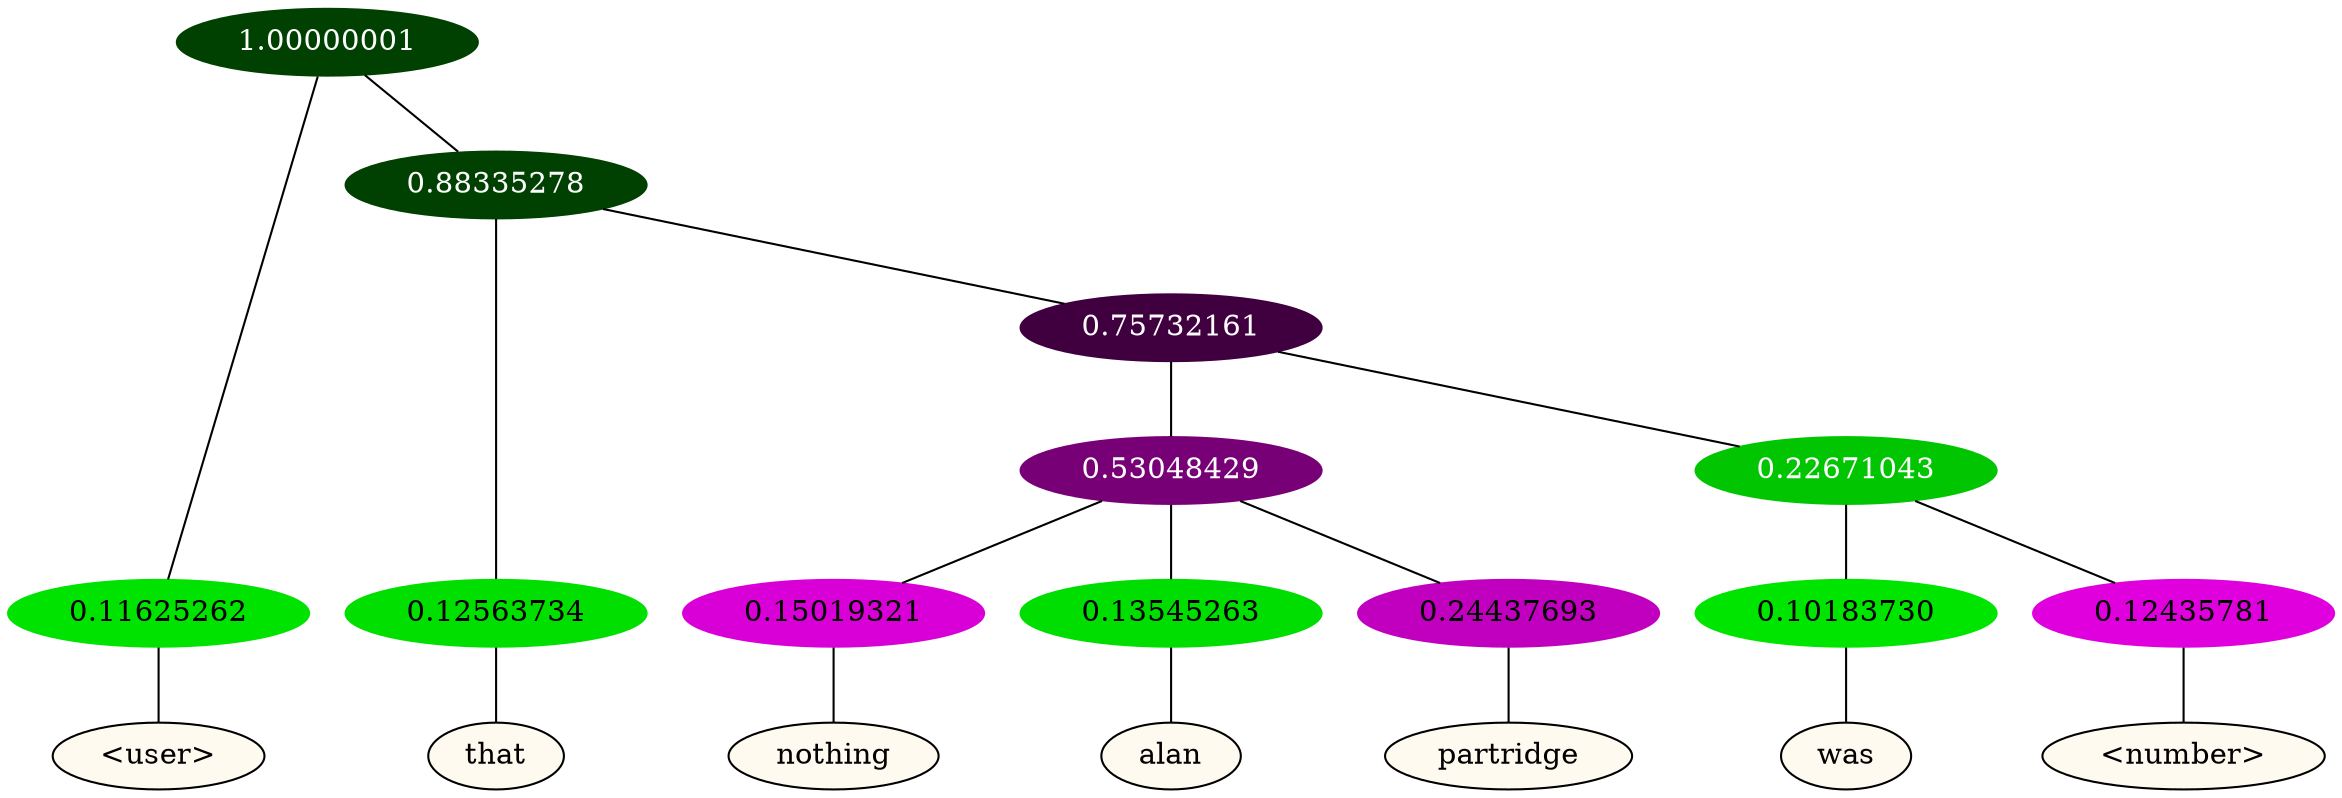 graph {
	node [format=png height=0.15 nodesep=0.001 ordering=out overlap=prism overlap_scaling=0.01 ranksep=0.001 ratio=0.2 style=filled width=0.15]
	{
		rank=same
		a_w_1 [label="\<user\>" color=black fillcolor=floralwhite style="filled,solid"]
		a_w_3 [label=that color=black fillcolor=floralwhite style="filled,solid"]
		a_w_7 [label=nothing color=black fillcolor=floralwhite style="filled,solid"]
		a_w_8 [label=alan color=black fillcolor=floralwhite style="filled,solid"]
		a_w_9 [label=partridge color=black fillcolor=floralwhite style="filled,solid"]
		a_w_10 [label=was color=black fillcolor=floralwhite style="filled,solid"]
		a_w_11 [label="\<number\>" color=black fillcolor=floralwhite style="filled,solid"]
	}
	a_n_1 -- a_w_1
	a_n_3 -- a_w_3
	a_n_7 -- a_w_7
	a_n_8 -- a_w_8
	a_n_9 -- a_w_9
	a_n_10 -- a_w_10
	a_n_11 -- a_w_11
	{
		rank=same
		a_n_1 [label=0.11625262 color="0.334 1.000 0.884" fontcolor=black]
		a_n_3 [label=0.12563734 color="0.334 1.000 0.874" fontcolor=black]
		a_n_7 [label=0.15019321 color="0.835 1.000 0.850" fontcolor=black]
		a_n_8 [label=0.13545263 color="0.334 1.000 0.865" fontcolor=black]
		a_n_9 [label=0.24437693 color="0.835 1.000 0.756" fontcolor=black]
		a_n_10 [label=0.10183730 color="0.334 1.000 0.898" fontcolor=black]
		a_n_11 [label=0.12435781 color="0.835 1.000 0.876" fontcolor=black]
	}
	a_n_0 [label=1.00000001 color="0.334 1.000 0.250" fontcolor=grey99]
	a_n_0 -- a_n_1
	a_n_2 [label=0.88335278 color="0.334 1.000 0.250" fontcolor=grey99]
	a_n_0 -- a_n_2
	a_n_2 -- a_n_3
	a_n_4 [label=0.75732161 color="0.835 1.000 0.250" fontcolor=grey99]
	a_n_2 -- a_n_4
	a_n_5 [label=0.53048429 color="0.835 1.000 0.470" fontcolor=grey99]
	a_n_4 -- a_n_5
	a_n_6 [label=0.22671043 color="0.334 1.000 0.773" fontcolor=grey99]
	a_n_4 -- a_n_6
	a_n_5 -- a_n_7
	a_n_5 -- a_n_8
	a_n_5 -- a_n_9
	a_n_6 -- a_n_10
	a_n_6 -- a_n_11
}
